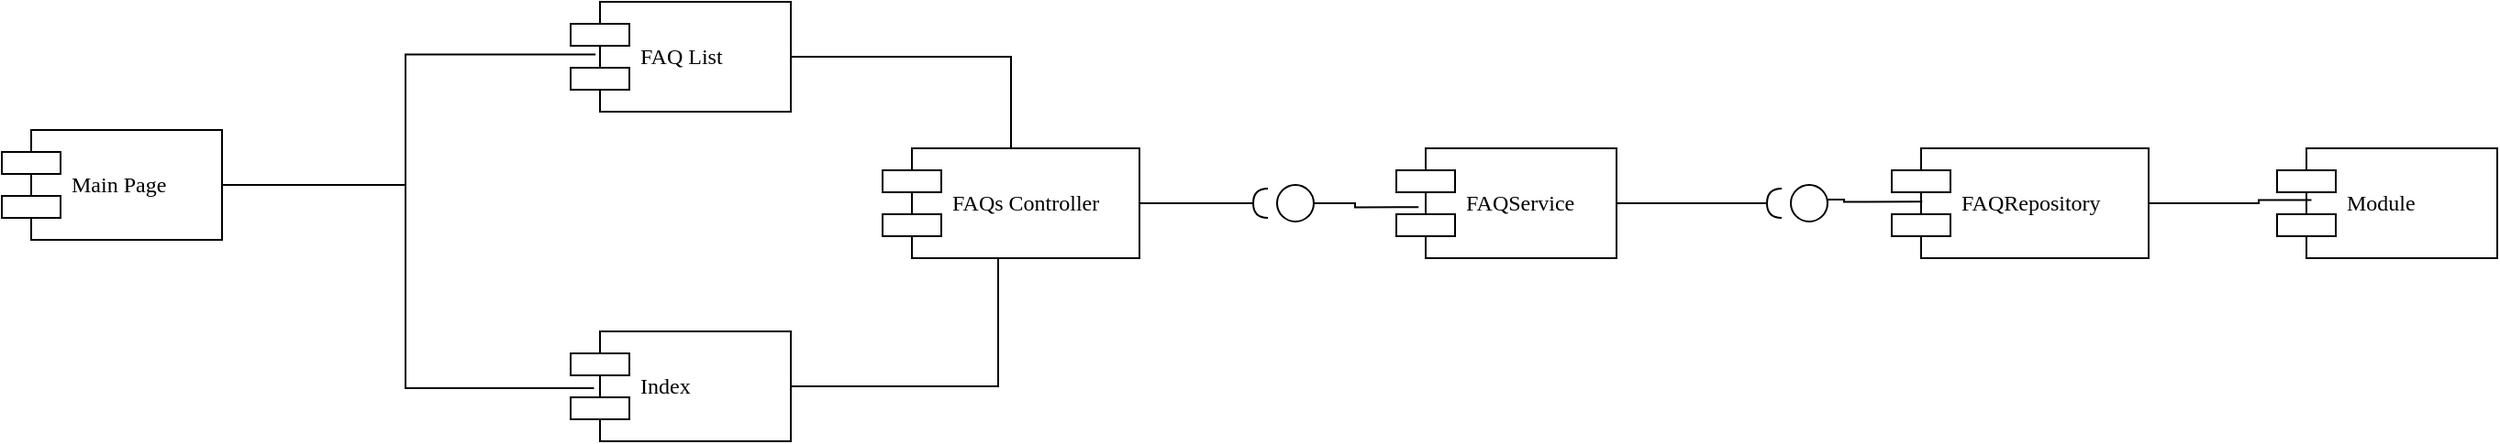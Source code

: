 <mxfile version="24.4.13" type="github">
  <diagram name="Page-1" id="5f0bae14-7c28-e335-631c-24af17079c00">
    <mxGraphModel dx="1521" dy="769" grid="1" gridSize="10" guides="1" tooltips="1" connect="1" arrows="1" fold="1" page="1" pageScale="1" pageWidth="1100" pageHeight="850" background="none" math="0" shadow="0">
      <root>
        <mxCell id="0" />
        <mxCell id="1" parent="0" />
        <mxCell id="39150e848f15840c-5" value="Main Page" style="shape=component;align=left;spacingLeft=36;rounded=0;shadow=0;comic=0;labelBackgroundColor=none;strokeWidth=1;fontFamily=Verdana;fontSize=12;html=1;" parent="1" vertex="1">
          <mxGeometry x="40" y="110" width="120" height="60" as="geometry" />
        </mxCell>
        <mxCell id="39150e848f15840c-7" value="Module" style="shape=component;align=left;spacingLeft=36;rounded=0;shadow=0;comic=0;labelBackgroundColor=none;strokeWidth=1;fontFamily=Verdana;fontSize=12;html=1;" parent="1" vertex="1">
          <mxGeometry x="1280" y="120" width="120" height="60" as="geometry" />
        </mxCell>
        <mxCell id="39150e848f15840c-10" value="FAQs Controller" style="shape=component;align=left;spacingLeft=36;rounded=0;shadow=0;comic=0;labelBackgroundColor=none;strokeWidth=1;fontFamily=Verdana;fontSize=12;html=1;" parent="1" vertex="1">
          <mxGeometry x="520" y="120" width="140" height="60" as="geometry" />
        </mxCell>
        <mxCell id="39150e848f15840c-14" style="edgeStyle=elbowEdgeStyle;rounded=0;html=1;labelBackgroundColor=none;startArrow=none;startFill=0;startSize=8;endArrow=none;endFill=0;endSize=16;fontFamily=Verdana;fontSize=12;exitX=0.106;exitY=0.517;exitDx=0;exitDy=0;exitPerimeter=0;" parent="1" source="S1OygyaSP6ocvcS1koTa-4" target="39150e848f15840c-5" edge="1">
          <mxGeometry relative="1" as="geometry">
            <mxPoint x="350" y="260" as="sourcePoint" />
            <Array as="points">
              <mxPoint x="260" y="140" />
            </Array>
          </mxGeometry>
        </mxCell>
        <mxCell id="39150e848f15840c-17" style="edgeStyle=orthogonalEdgeStyle;rounded=0;html=1;labelBackgroundColor=none;startArrow=none;startFill=0;startSize=8;endArrow=none;endFill=0;endSize=16;fontFamily=Verdana;fontSize=12;exitX=1;exitY=0.5;exitDx=0;exitDy=0;" parent="1" source="S1OygyaSP6ocvcS1koTa-4" edge="1">
          <mxGeometry relative="1" as="geometry">
            <Array as="points">
              <mxPoint x="583" y="250" />
            </Array>
            <mxPoint x="500" y="250" as="sourcePoint" />
            <mxPoint x="583" y="180" as="targetPoint" />
          </mxGeometry>
        </mxCell>
        <mxCell id="39150e848f15840c-18" style="edgeStyle=orthogonalEdgeStyle;rounded=0;html=1;labelBackgroundColor=none;startArrow=none;startFill=0;startSize=8;endArrow=none;endFill=0;endSize=16;fontFamily=Verdana;fontSize=12;entryX=1;entryY=0.5;entryDx=0;entryDy=0;exitX=0.101;exitY=0.536;exitDx=0;exitDy=0;exitPerimeter=0;" parent="1" source="S1OygyaSP6ocvcS1koTa-5" target="S1OygyaSP6ocvcS1koTa-10" edge="1">
          <mxGeometry relative="1" as="geometry">
            <Array as="points" />
            <mxPoint x="860" y="150" as="sourcePoint" />
            <mxPoint x="770" y="149.5" as="targetPoint" />
          </mxGeometry>
        </mxCell>
        <mxCell id="S1OygyaSP6ocvcS1koTa-1" style="edgeStyle=elbowEdgeStyle;rounded=0;html=1;labelBackgroundColor=none;startArrow=none;startFill=0;startSize=8;endArrow=none;endFill=0;endSize=16;fontFamily=Verdana;fontSize=12;entryX=1;entryY=0.5;entryDx=0;entryDy=0;exitX=0.113;exitY=0.479;exitDx=0;exitDy=0;exitPerimeter=0;" edge="1" parent="1" source="S1OygyaSP6ocvcS1koTa-2" target="39150e848f15840c-5">
          <mxGeometry relative="1" as="geometry">
            <mxPoint x="370" y="70" as="sourcePoint" />
            <mxPoint x="170" y="150" as="targetPoint" />
            <Array as="points">
              <mxPoint x="260" y="110" />
            </Array>
          </mxGeometry>
        </mxCell>
        <mxCell id="S1OygyaSP6ocvcS1koTa-2" value="FAQ List" style="shape=component;align=left;spacingLeft=36;rounded=0;shadow=0;comic=0;labelBackgroundColor=none;strokeWidth=1;fontFamily=Verdana;fontSize=12;html=1;" vertex="1" parent="1">
          <mxGeometry x="350" y="40" width="120" height="60" as="geometry" />
        </mxCell>
        <mxCell id="S1OygyaSP6ocvcS1koTa-4" value="Index" style="shape=component;align=left;spacingLeft=36;rounded=0;shadow=0;comic=0;labelBackgroundColor=none;strokeWidth=1;fontFamily=Verdana;fontSize=12;html=1;" vertex="1" parent="1">
          <mxGeometry x="350" y="220" width="120" height="60" as="geometry" />
        </mxCell>
        <mxCell id="S1OygyaSP6ocvcS1koTa-5" value="FAQService" style="shape=component;align=left;spacingLeft=36;rounded=0;shadow=0;comic=0;labelBackgroundColor=none;strokeWidth=1;fontFamily=Verdana;fontSize=12;html=1;" vertex="1" parent="1">
          <mxGeometry x="800" y="120" width="120" height="60" as="geometry" />
        </mxCell>
        <mxCell id="S1OygyaSP6ocvcS1koTa-7" style="edgeStyle=orthogonalEdgeStyle;rounded=0;html=1;labelBackgroundColor=none;startArrow=none;startFill=0;startSize=8;endArrow=none;endFill=0;endSize=16;fontFamily=Verdana;fontSize=12;exitX=1;exitY=0.5;exitDx=0;exitDy=0;entryX=0.5;entryY=0;entryDx=0;entryDy=0;" edge="1" parent="1" source="S1OygyaSP6ocvcS1koTa-2" target="39150e848f15840c-10">
          <mxGeometry relative="1" as="geometry">
            <Array as="points">
              <mxPoint x="590" y="70" />
            </Array>
            <mxPoint x="494" y="80" as="sourcePoint" />
            <mxPoint x="590" y="90" as="targetPoint" />
          </mxGeometry>
        </mxCell>
        <mxCell id="S1OygyaSP6ocvcS1koTa-8" value="" style="rounded=0;orthogonalLoop=1;jettySize=auto;html=1;endArrow=halfCircle;endFill=0;endSize=6;strokeWidth=1;sketch=0;fontSize=12;curved=1;exitX=1;exitY=0.5;exitDx=0;exitDy=0;" edge="1" parent="1" source="39150e848f15840c-10">
          <mxGeometry relative="1" as="geometry">
            <mxPoint x="830" y="90" as="sourcePoint" />
            <mxPoint x="730" y="150" as="targetPoint" />
          </mxGeometry>
        </mxCell>
        <mxCell id="S1OygyaSP6ocvcS1koTa-9" value="" style="ellipse;whiteSpace=wrap;html=1;align=center;aspect=fixed;fillColor=none;strokeColor=none;resizable=0;perimeter=centerPerimeter;rotatable=0;allowArrows=0;points=[];outlineConnect=1;" vertex="1" parent="1">
          <mxGeometry x="740" y="90" width="10" height="10" as="geometry" />
        </mxCell>
        <mxCell id="S1OygyaSP6ocvcS1koTa-10" value="" style="ellipse;whiteSpace=wrap;html=1;rounded=0;shadow=0;comic=0;labelBackgroundColor=none;strokeWidth=1;fontFamily=Verdana;fontSize=12;align=center;" vertex="1" parent="1">
          <mxGeometry x="735" y="140" width="20" height="20" as="geometry" />
        </mxCell>
        <mxCell id="S1OygyaSP6ocvcS1koTa-11" value="" style="rounded=0;orthogonalLoop=1;jettySize=auto;html=1;endArrow=halfCircle;endFill=0;endSize=6;strokeWidth=1;sketch=0;fontSize=12;curved=1;exitX=1;exitY=0.5;exitDx=0;exitDy=0;" edge="1" parent="1" source="S1OygyaSP6ocvcS1koTa-5">
          <mxGeometry relative="1" as="geometry">
            <mxPoint x="880" y="150" as="sourcePoint" />
            <mxPoint x="1010" y="150" as="targetPoint" />
          </mxGeometry>
        </mxCell>
        <mxCell id="S1OygyaSP6ocvcS1koTa-12" value="" style="ellipse;whiteSpace=wrap;html=1;rounded=0;shadow=0;comic=0;labelBackgroundColor=none;strokeWidth=1;fontFamily=Verdana;fontSize=12;align=center;" vertex="1" parent="1">
          <mxGeometry x="1015" y="140" width="20" height="20" as="geometry" />
        </mxCell>
        <mxCell id="S1OygyaSP6ocvcS1koTa-13" value="FAQRepository" style="shape=component;align=left;spacingLeft=36;rounded=0;shadow=0;comic=0;labelBackgroundColor=none;strokeWidth=1;fontFamily=Verdana;fontSize=12;html=1;" vertex="1" parent="1">
          <mxGeometry x="1070" y="120" width="140" height="60" as="geometry" />
        </mxCell>
        <mxCell id="S1OygyaSP6ocvcS1koTa-14" style="edgeStyle=orthogonalEdgeStyle;rounded=0;html=1;labelBackgroundColor=none;startArrow=none;startFill=0;startSize=8;endArrow=none;endFill=0;endSize=16;fontFamily=Verdana;fontSize=12;entryX=1;entryY=0.5;entryDx=0;entryDy=0;exitX=0.119;exitY=0.486;exitDx=0;exitDy=0;exitPerimeter=0;" edge="1" parent="1" source="S1OygyaSP6ocvcS1koTa-13" target="S1OygyaSP6ocvcS1koTa-12">
          <mxGeometry relative="1" as="geometry">
            <Array as="points">
              <mxPoint x="1044" y="149" />
              <mxPoint x="1044" y="148" />
              <mxPoint x="1035" y="148" />
            </Array>
            <mxPoint x="1070" y="150" as="sourcePoint" />
            <mxPoint x="1044" y="150.49" as="targetPoint" />
          </mxGeometry>
        </mxCell>
        <mxCell id="S1OygyaSP6ocvcS1koTa-15" style="edgeStyle=elbowEdgeStyle;rounded=0;html=1;labelBackgroundColor=none;startArrow=none;startFill=0;startSize=8;endArrow=none;endFill=0;endSize=16;fontFamily=Verdana;fontSize=12;entryX=1;entryY=0.5;entryDx=0;entryDy=0;exitX=0.156;exitY=0.471;exitDx=0;exitDy=0;exitPerimeter=0;" edge="1" parent="1" source="39150e848f15840c-7" target="S1OygyaSP6ocvcS1koTa-13">
          <mxGeometry relative="1" as="geometry">
            <mxPoint x="1270" y="150" as="sourcePoint" />
            <mxPoint x="1230.5" y="149.41" as="targetPoint" />
            <Array as="points">
              <mxPoint x="1270" y="150" />
            </Array>
          </mxGeometry>
        </mxCell>
      </root>
    </mxGraphModel>
  </diagram>
</mxfile>
